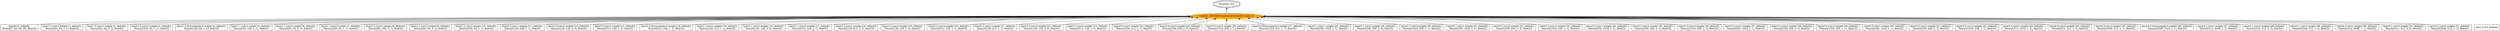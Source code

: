 digraph {
	rankdir=BT
	0 [label="input0 [0, default]:
Tensor[(1, 64, 56, 56), float32]" shape=rectangle]
	1 [label="layer1.0.conv1.weight [1, default]:
Tensor[(64, 64, 1, 1), float32]" shape=rectangle]
	2 [label="layer1.0.conv2.weight [2, default]:
Tensor[(64, 64, 3, 3), float32]" shape=rectangle]
	3 [label="layer1.0.conv3.weight [3, default]:
Tensor[(256, 64, 1, 1), float32]" shape=rectangle]
	4 [label="layer1.0.downsample.0.weight [4, default]:
Tensor[(256, 64, 1, 1), float32]" shape=rectangle]
	5 [label="layer1.1.conv1.weight [5, default]:
Tensor[(64, 256, 1, 1), float32]" shape=rectangle]
	6 [label="layer1.1.conv2.weight [6, default]:
Tensor[(64, 64, 3, 3), float32]" shape=rectangle]
	7 [label="layer1.1.conv3.weight [7, default]:
Tensor[(256, 64, 1, 1), float32]" shape=rectangle]
	8 [label="layer1.2.conv1.weight [8, default]:
Tensor[(64, 256, 1, 1), float32]" shape=rectangle]
	9 [label="layer1.2.conv2.weight [9, default]:
Tensor[(64, 64, 3, 3), float32]" shape=rectangle]
	10 [label="layer1.2.conv3.weight [10, default]:
Tensor[(256, 64, 1, 1), float32]" shape=rectangle]
	11 [label="layer2.0.conv1.weight [11, default]:
Tensor[(128, 256, 1, 1), float32]" shape=rectangle]
	12 [label="layer2.0.conv2.weight [12, default]:
Tensor[(128, 128, 3, 3), float32]" shape=rectangle]
	13 [label="layer2.0.conv3.weight [13, default]:
Tensor[(512, 128, 1, 1), float32]" shape=rectangle]
	14 [label="layer2.0.downsample.0.weight [14, default]:
Tensor[(512, 256, 1, 1), float32]" shape=rectangle]
	15 [label="layer2.1.conv1.weight [15, default]:
Tensor[(128, 512, 1, 1), float32]" shape=rectangle]
	16 [label="layer2.1.conv2.weight [16, default]:
Tensor[(128, 128, 3, 3), float32]" shape=rectangle]
	17 [label="layer2.1.conv3.weight [17, default]:
Tensor[(512, 128, 1, 1), float32]" shape=rectangle]
	18 [label="layer2.2.conv1.weight [18, default]:
Tensor[(128, 512, 1, 1), float32]" shape=rectangle]
	19 [label="layer2.2.conv2.weight [19, default]:
Tensor[(128, 128, 3, 3), float32]" shape=rectangle]
	20 [label="layer2.2.conv3.weight [20, default]:
Tensor[(512, 128, 1, 1), float32]" shape=rectangle]
	21 [label="layer2.3.conv1.weight [21, default]:
Tensor[(128, 512, 1, 1), float32]" shape=rectangle]
	22 [label="layer2.3.conv2.weight [22, default]:
Tensor[(128, 128, 3, 3), float32]" shape=rectangle]
	23 [label="layer2.3.conv3.weight [23, default]:
Tensor[(512, 128, 1, 1), float32]" shape=rectangle]
	24 [label="layer3.0.conv1.weight [24, default]:
Tensor[(256, 512, 1, 1), float32]" shape=rectangle]
	25 [label="layer3.0.conv2.weight [25, default]:
Tensor[(256, 256, 3, 3), float32]" shape=rectangle]
	26 [label="layer3.0.conv3.weight [26, default]:
Tensor[(1024, 256, 1, 1), float32]" shape=rectangle]
	27 [label="layer3.0.downsample.0.weight [27, default]:
Tensor[(1024, 512, 1, 1), float32]" shape=rectangle]
	28 [label="layer3.1.conv1.weight [28, default]:
Tensor[(256, 1024, 1, 1), float32]" shape=rectangle]
	29 [label="layer3.1.conv2.weight [29, default]:
Tensor[(256, 256, 3, 3), float32]" shape=rectangle]
	30 [label="layer3.1.conv3.weight [30, default]:
Tensor[(1024, 256, 1, 1), float32]" shape=rectangle]
	31 [label="layer3.2.conv1.weight [31, default]:
Tensor[(256, 1024, 1, 1), float32]" shape=rectangle]
	32 [label="layer3.2.conv2.weight [32, default]:
Tensor[(256, 256, 3, 3), float32]" shape=rectangle]
	33 [label="layer3.2.conv3.weight [33, default]:
Tensor[(1024, 256, 1, 1), float32]" shape=rectangle]
	34 [label="layer3.3.conv1.weight [34, default]:
Tensor[(256, 1024, 1, 1), float32]" shape=rectangle]
	35 [label="layer3.3.conv2.weight [35, default]:
Tensor[(256, 256, 3, 3), float32]" shape=rectangle]
	36 [label="layer3.3.conv3.weight [36, default]:
Tensor[(1024, 256, 1, 1), float32]" shape=rectangle]
	37 [label="layer3.4.conv1.weight [37, default]:
Tensor[(256, 1024, 1, 1), float32]" shape=rectangle]
	38 [label="layer3.4.conv2.weight [38, default]:
Tensor[(256, 256, 3, 3), float32]" shape=rectangle]
	39 [label="layer3.4.conv3.weight [39, default]:
Tensor[(1024, 256, 1, 1), float32]" shape=rectangle]
	40 [label="layer3.5.conv1.weight [40, default]:
Tensor[(256, 1024, 1, 1), float32]" shape=rectangle]
	41 [label="layer3.5.conv2.weight [41, default]:
Tensor[(256, 256, 3, 3), float32]" shape=rectangle]
	42 [label="layer3.5.conv3.weight [42, default]:
Tensor[(1024, 256, 1, 1), float32]" shape=rectangle]
	43 [label="layer4.0.conv1.weight [43, default]:
Tensor[(512, 1024, 1, 1), float32]" shape=rectangle]
	44 [label="layer4.0.conv2.weight [44, default]:
Tensor[(512, 512, 3, 3), float32]" shape=rectangle]
	45 [label="layer4.0.conv3.weight [45, default]:
Tensor[(2048, 512, 1, 1), float32]" shape=rectangle]
	46 [label="layer4.0.downsample.0.weight [46, default]:
Tensor[(2048, 1024, 1, 1), float32]" shape=rectangle]
	47 [label="layer4.1.conv1.weight [47, default]:
Tensor[(512, 2048, 1, 1), float32]" shape=rectangle]
	48 [label="layer4.1.conv2.weight [48, default]:
Tensor[(512, 512, 3, 3), float32]" shape=rectangle]
	49 [label="layer4.1.conv3.weight [49, default]:
Tensor[(2048, 512, 1, 1), float32]" shape=rectangle]
	50 [label="layer4.2.conv1.weight [50, default]:
Tensor[(512, 2048, 1, 1), float32]" shape=rectangle]
	51 [label="layer4.2.conv2.weight [51, default]:
Tensor[(512, 512, 3, 3), float32]" shape=rectangle]
	52 [label="layer4.2.conv3.weight [52, default]:
Tensor[(2048, 512, 1, 1), float32]" shape=rectangle]
	53 [label="dnnl_0 [53, default]" shape=rectangle]
	54 [label="Call[54, 20000000-tensorrt](GlobalVar=dnnl_0)" color=orange shape=ellipse style=filled]
	0 -> 54
	1 -> 54
	2 -> 54
	3 -> 54
	4 -> 54
	5 -> 54
	6 -> 54
	7 -> 54
	8 -> 54
	9 -> 54
	10 -> 54
	11 -> 54
	12 -> 54
	13 -> 54
	14 -> 54
	15 -> 54
	16 -> 54
	17 -> 54
	18 -> 54
	19 -> 54
	20 -> 54
	21 -> 54
	22 -> 54
	23 -> 54
	24 -> 54
	25 -> 54
	26 -> 54
	27 -> 54
	28 -> 54
	29 -> 54
	30 -> 54
	31 -> 54
	32 -> 54
	33 -> 54
	34 -> 54
	35 -> 54
	36 -> 54
	37 -> 54
	38 -> 54
	39 -> 54
	40 -> 54
	41 -> 54
	42 -> 54
	43 -> 54
	44 -> 54
	45 -> 54
	46 -> 54
	47 -> 54
	48 -> 54
	49 -> 54
	50 -> 54
	51 -> 54
	52 -> 54
	55 [label="Function (55)" shape=doubleoctagon]
	54 -> 55
}
